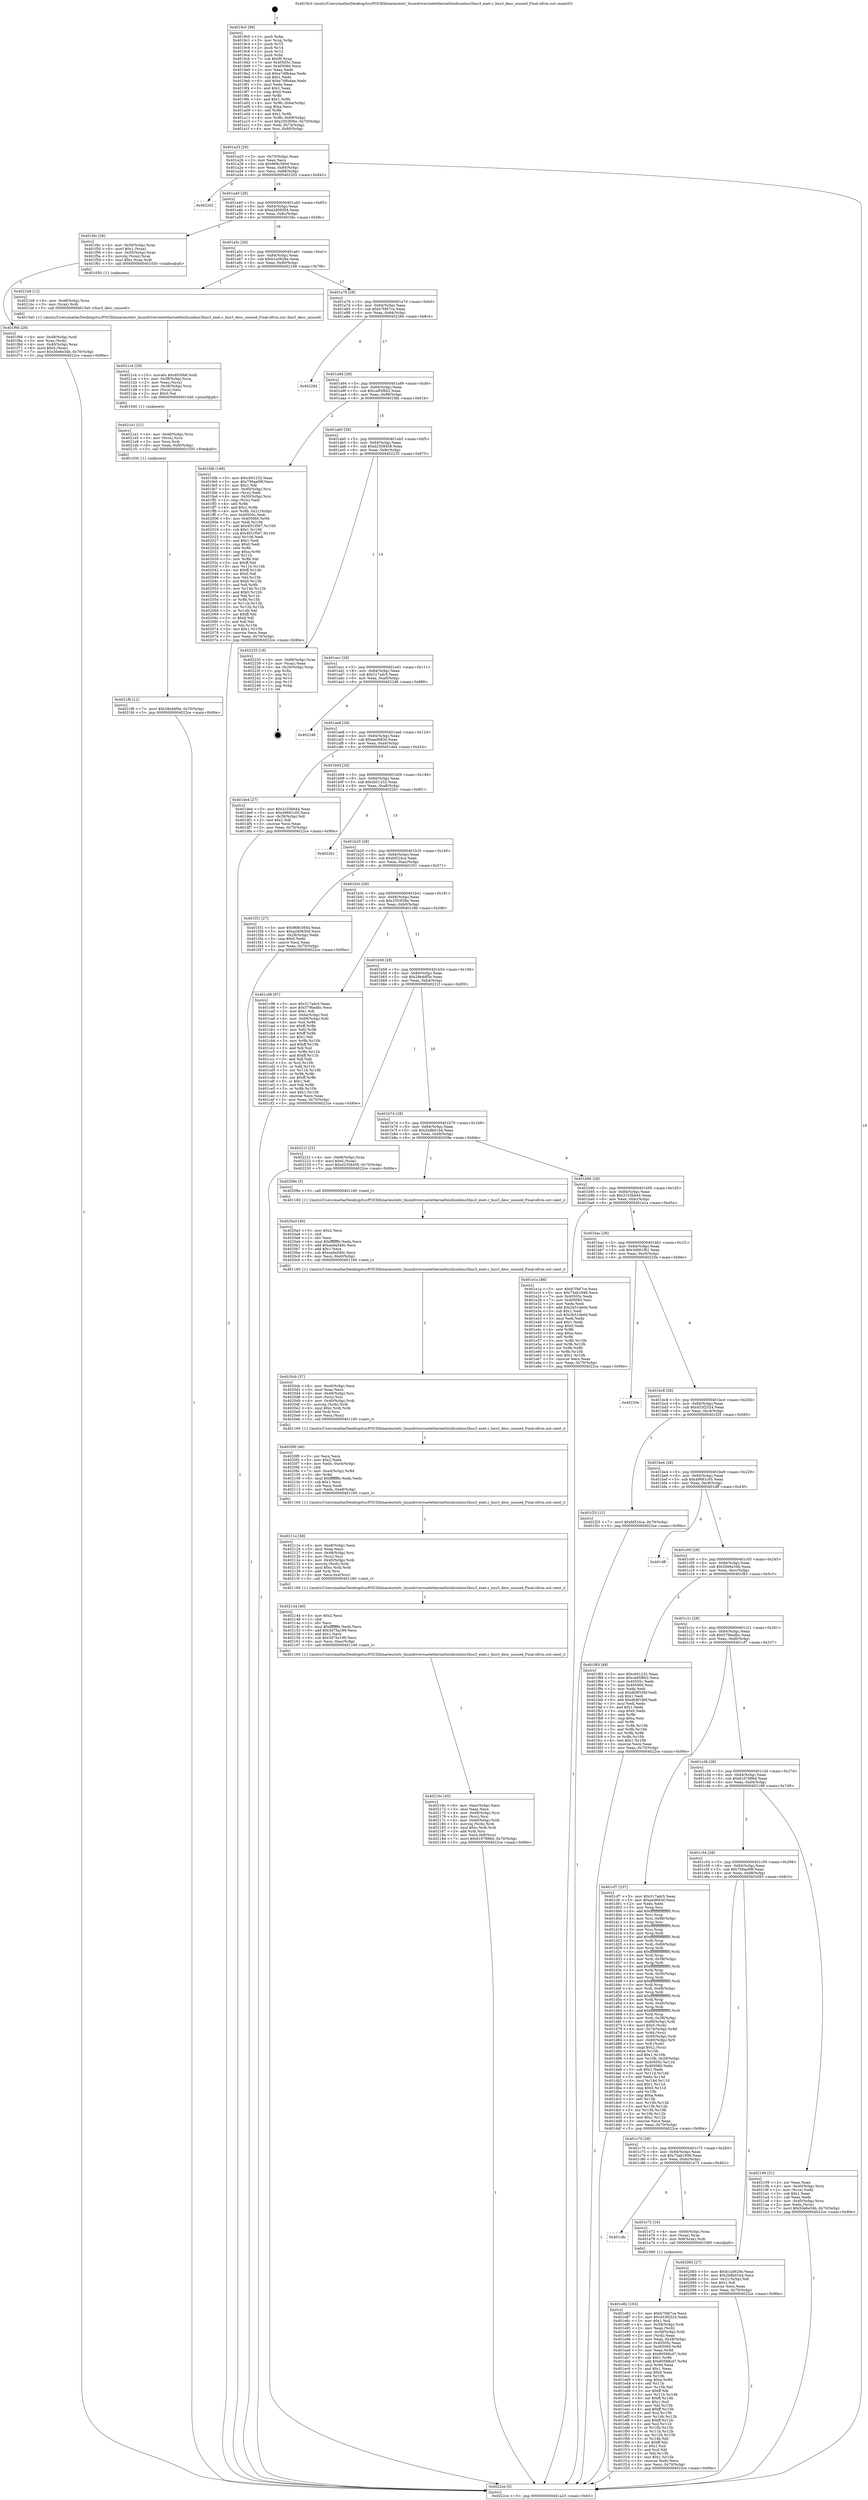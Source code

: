 digraph "0x4019c0" {
  label = "0x4019c0 (/mnt/c/Users/mathe/Desktop/tcc/POCII/binaries/extr_linuxdriversnetethernethisiliconhns3hns3_enet.c_hns3_desc_unused_Final-ollvm.out::main(0))"
  labelloc = "t"
  node[shape=record]

  Entry [label="",width=0.3,height=0.3,shape=circle,fillcolor=black,style=filled]
  "0x401a23" [label="{
     0x401a23 [29]\l
     | [instrs]\l
     &nbsp;&nbsp;0x401a23 \<+3\>: mov -0x70(%rbp),%eax\l
     &nbsp;&nbsp;0x401a26 \<+2\>: mov %eax,%ecx\l
     &nbsp;&nbsp;0x401a28 \<+6\>: sub $0x968c560d,%ecx\l
     &nbsp;&nbsp;0x401a2e \<+6\>: mov %eax,-0x84(%rbp)\l
     &nbsp;&nbsp;0x401a34 \<+6\>: mov %ecx,-0x88(%rbp)\l
     &nbsp;&nbsp;0x401a3a \<+6\>: je 0000000000402202 \<main+0x842\>\l
  }"]
  "0x402202" [label="{
     0x402202\l
  }", style=dashed]
  "0x401a40" [label="{
     0x401a40 [28]\l
     | [instrs]\l
     &nbsp;&nbsp;0x401a40 \<+5\>: jmp 0000000000401a45 \<main+0x85\>\l
     &nbsp;&nbsp;0x401a45 \<+6\>: mov -0x84(%rbp),%eax\l
     &nbsp;&nbsp;0x401a4b \<+5\>: sub $0xa2d08304,%eax\l
     &nbsp;&nbsp;0x401a50 \<+6\>: mov %eax,-0x8c(%rbp)\l
     &nbsp;&nbsp;0x401a56 \<+6\>: je 0000000000401f4c \<main+0x58c\>\l
  }"]
  Exit [label="",width=0.3,height=0.3,shape=circle,fillcolor=black,style=filled,peripheries=2]
  "0x401f4c" [label="{
     0x401f4c [26]\l
     | [instrs]\l
     &nbsp;&nbsp;0x401f4c \<+4\>: mov -0x50(%rbp),%rax\l
     &nbsp;&nbsp;0x401f50 \<+6\>: movl $0x1,(%rax)\l
     &nbsp;&nbsp;0x401f56 \<+4\>: mov -0x50(%rbp),%rax\l
     &nbsp;&nbsp;0x401f5a \<+3\>: movslq (%rax),%rax\l
     &nbsp;&nbsp;0x401f5d \<+4\>: imul $0xc,%rax,%rdi\l
     &nbsp;&nbsp;0x401f61 \<+5\>: call 0000000000401050 \<malloc@plt\>\l
     | [calls]\l
     &nbsp;&nbsp;0x401050 \{1\} (unknown)\l
  }"]
  "0x401a5c" [label="{
     0x401a5c [28]\l
     | [instrs]\l
     &nbsp;&nbsp;0x401a5c \<+5\>: jmp 0000000000401a61 \<main+0xa1\>\l
     &nbsp;&nbsp;0x401a61 \<+6\>: mov -0x84(%rbp),%eax\l
     &nbsp;&nbsp;0x401a67 \<+5\>: sub $0xb1a0626e,%eax\l
     &nbsp;&nbsp;0x401a6c \<+6\>: mov %eax,-0x90(%rbp)\l
     &nbsp;&nbsp;0x401a72 \<+6\>: je 00000000004021b8 \<main+0x7f8\>\l
  }"]
  "0x4021f6" [label="{
     0x4021f6 [12]\l
     | [instrs]\l
     &nbsp;&nbsp;0x4021f6 \<+7\>: movl $0x28e4df5e,-0x70(%rbp)\l
     &nbsp;&nbsp;0x4021fd \<+5\>: jmp 00000000004022ce \<main+0x90e\>\l
  }"]
  "0x4021b8" [label="{
     0x4021b8 [12]\l
     | [instrs]\l
     &nbsp;&nbsp;0x4021b8 \<+4\>: mov -0x48(%rbp),%rax\l
     &nbsp;&nbsp;0x4021bc \<+3\>: mov (%rax),%rdi\l
     &nbsp;&nbsp;0x4021bf \<+5\>: call 00000000004015e0 \<hns3_desc_unused\>\l
     | [calls]\l
     &nbsp;&nbsp;0x4015e0 \{1\} (/mnt/c/Users/mathe/Desktop/tcc/POCII/binaries/extr_linuxdriversnetethernethisiliconhns3hns3_enet.c_hns3_desc_unused_Final-ollvm.out::hns3_desc_unused)\l
  }"]
  "0x401a78" [label="{
     0x401a78 [28]\l
     | [instrs]\l
     &nbsp;&nbsp;0x401a78 \<+5\>: jmp 0000000000401a7d \<main+0xbd\>\l
     &nbsp;&nbsp;0x401a7d \<+6\>: mov -0x84(%rbp),%eax\l
     &nbsp;&nbsp;0x401a83 \<+5\>: sub $0xb7f467ce,%eax\l
     &nbsp;&nbsp;0x401a88 \<+6\>: mov %eax,-0x94(%rbp)\l
     &nbsp;&nbsp;0x401a8e \<+6\>: je 0000000000402284 \<main+0x8c4\>\l
  }"]
  "0x4021e1" [label="{
     0x4021e1 [21]\l
     | [instrs]\l
     &nbsp;&nbsp;0x4021e1 \<+4\>: mov -0x48(%rbp),%rcx\l
     &nbsp;&nbsp;0x4021e5 \<+3\>: mov (%rcx),%rcx\l
     &nbsp;&nbsp;0x4021e8 \<+3\>: mov %rcx,%rdi\l
     &nbsp;&nbsp;0x4021eb \<+6\>: mov %eax,-0xf0(%rbp)\l
     &nbsp;&nbsp;0x4021f1 \<+5\>: call 0000000000401030 \<free@plt\>\l
     | [calls]\l
     &nbsp;&nbsp;0x401030 \{1\} (unknown)\l
  }"]
  "0x402284" [label="{
     0x402284\l
  }", style=dashed]
  "0x401a94" [label="{
     0x401a94 [28]\l
     | [instrs]\l
     &nbsp;&nbsp;0x401a94 \<+5\>: jmp 0000000000401a99 \<main+0xd9\>\l
     &nbsp;&nbsp;0x401a99 \<+6\>: mov -0x84(%rbp),%eax\l
     &nbsp;&nbsp;0x401a9f \<+5\>: sub $0xca95f6b2,%eax\l
     &nbsp;&nbsp;0x401aa4 \<+6\>: mov %eax,-0x98(%rbp)\l
     &nbsp;&nbsp;0x401aaa \<+6\>: je 0000000000401fdb \<main+0x61b\>\l
  }"]
  "0x4021c4" [label="{
     0x4021c4 [29]\l
     | [instrs]\l
     &nbsp;&nbsp;0x4021c4 \<+10\>: movabs $0x4030b6,%rdi\l
     &nbsp;&nbsp;0x4021ce \<+4\>: mov -0x38(%rbp),%rcx\l
     &nbsp;&nbsp;0x4021d2 \<+2\>: mov %eax,(%rcx)\l
     &nbsp;&nbsp;0x4021d4 \<+4\>: mov -0x38(%rbp),%rcx\l
     &nbsp;&nbsp;0x4021d8 \<+2\>: mov (%rcx),%esi\l
     &nbsp;&nbsp;0x4021da \<+2\>: mov $0x0,%al\l
     &nbsp;&nbsp;0x4021dc \<+5\>: call 0000000000401040 \<printf@plt\>\l
     | [calls]\l
     &nbsp;&nbsp;0x401040 \{1\} (unknown)\l
  }"]
  "0x401fdb" [label="{
     0x401fdb [168]\l
     | [instrs]\l
     &nbsp;&nbsp;0x401fdb \<+5\>: mov $0xcb01232,%eax\l
     &nbsp;&nbsp;0x401fe0 \<+5\>: mov $0x756aa09f,%ecx\l
     &nbsp;&nbsp;0x401fe5 \<+2\>: mov $0x1,%dl\l
     &nbsp;&nbsp;0x401fe7 \<+4\>: mov -0x40(%rbp),%rsi\l
     &nbsp;&nbsp;0x401feb \<+2\>: mov (%rsi),%edi\l
     &nbsp;&nbsp;0x401fed \<+4\>: mov -0x50(%rbp),%rsi\l
     &nbsp;&nbsp;0x401ff1 \<+2\>: cmp (%rsi),%edi\l
     &nbsp;&nbsp;0x401ff3 \<+4\>: setl %r8b\l
     &nbsp;&nbsp;0x401ff7 \<+4\>: and $0x1,%r8b\l
     &nbsp;&nbsp;0x401ffb \<+4\>: mov %r8b,-0x21(%rbp)\l
     &nbsp;&nbsp;0x401fff \<+7\>: mov 0x40505c,%edi\l
     &nbsp;&nbsp;0x402006 \<+8\>: mov 0x405060,%r9d\l
     &nbsp;&nbsp;0x40200e \<+3\>: mov %edi,%r10d\l
     &nbsp;&nbsp;0x402011 \<+7\>: add $0x4f31f567,%r10d\l
     &nbsp;&nbsp;0x402018 \<+4\>: sub $0x1,%r10d\l
     &nbsp;&nbsp;0x40201c \<+7\>: sub $0x4f31f567,%r10d\l
     &nbsp;&nbsp;0x402023 \<+4\>: imul %r10d,%edi\l
     &nbsp;&nbsp;0x402027 \<+3\>: and $0x1,%edi\l
     &nbsp;&nbsp;0x40202a \<+3\>: cmp $0x0,%edi\l
     &nbsp;&nbsp;0x40202d \<+4\>: sete %r8b\l
     &nbsp;&nbsp;0x402031 \<+4\>: cmp $0xa,%r9d\l
     &nbsp;&nbsp;0x402035 \<+4\>: setl %r11b\l
     &nbsp;&nbsp;0x402039 \<+3\>: mov %r8b,%bl\l
     &nbsp;&nbsp;0x40203c \<+3\>: xor $0xff,%bl\l
     &nbsp;&nbsp;0x40203f \<+3\>: mov %r11b,%r14b\l
     &nbsp;&nbsp;0x402042 \<+4\>: xor $0xff,%r14b\l
     &nbsp;&nbsp;0x402046 \<+3\>: xor $0x0,%dl\l
     &nbsp;&nbsp;0x402049 \<+3\>: mov %bl,%r15b\l
     &nbsp;&nbsp;0x40204c \<+4\>: and $0x0,%r15b\l
     &nbsp;&nbsp;0x402050 \<+3\>: and %dl,%r8b\l
     &nbsp;&nbsp;0x402053 \<+3\>: mov %r14b,%r12b\l
     &nbsp;&nbsp;0x402056 \<+4\>: and $0x0,%r12b\l
     &nbsp;&nbsp;0x40205a \<+3\>: and %dl,%r11b\l
     &nbsp;&nbsp;0x40205d \<+3\>: or %r8b,%r15b\l
     &nbsp;&nbsp;0x402060 \<+3\>: or %r11b,%r12b\l
     &nbsp;&nbsp;0x402063 \<+3\>: xor %r12b,%r15b\l
     &nbsp;&nbsp;0x402066 \<+3\>: or %r14b,%bl\l
     &nbsp;&nbsp;0x402069 \<+3\>: xor $0xff,%bl\l
     &nbsp;&nbsp;0x40206c \<+3\>: or $0x0,%dl\l
     &nbsp;&nbsp;0x40206f \<+2\>: and %dl,%bl\l
     &nbsp;&nbsp;0x402071 \<+3\>: or %bl,%r15b\l
     &nbsp;&nbsp;0x402074 \<+4\>: test $0x1,%r15b\l
     &nbsp;&nbsp;0x402078 \<+3\>: cmovne %ecx,%eax\l
     &nbsp;&nbsp;0x40207b \<+3\>: mov %eax,-0x70(%rbp)\l
     &nbsp;&nbsp;0x40207e \<+5\>: jmp 00000000004022ce \<main+0x90e\>\l
  }"]
  "0x401ab0" [label="{
     0x401ab0 [28]\l
     | [instrs]\l
     &nbsp;&nbsp;0x401ab0 \<+5\>: jmp 0000000000401ab5 \<main+0xf5\>\l
     &nbsp;&nbsp;0x401ab5 \<+6\>: mov -0x84(%rbp),%eax\l
     &nbsp;&nbsp;0x401abb \<+5\>: sub $0xd2358458,%eax\l
     &nbsp;&nbsp;0x401ac0 \<+6\>: mov %eax,-0x9c(%rbp)\l
     &nbsp;&nbsp;0x401ac6 \<+6\>: je 0000000000402235 \<main+0x875\>\l
  }"]
  "0x40216c" [label="{
     0x40216c [45]\l
     | [instrs]\l
     &nbsp;&nbsp;0x40216c \<+6\>: mov -0xec(%rbp),%ecx\l
     &nbsp;&nbsp;0x402172 \<+3\>: imul %eax,%ecx\l
     &nbsp;&nbsp;0x402175 \<+4\>: mov -0x48(%rbp),%rsi\l
     &nbsp;&nbsp;0x402179 \<+3\>: mov (%rsi),%rsi\l
     &nbsp;&nbsp;0x40217c \<+4\>: mov -0x40(%rbp),%rdi\l
     &nbsp;&nbsp;0x402180 \<+3\>: movslq (%rdi),%rdi\l
     &nbsp;&nbsp;0x402183 \<+4\>: imul $0xc,%rdi,%rdi\l
     &nbsp;&nbsp;0x402187 \<+3\>: add %rdi,%rsi\l
     &nbsp;&nbsp;0x40218a \<+3\>: mov %ecx,0x8(%rsi)\l
     &nbsp;&nbsp;0x40218d \<+7\>: movl $0x6107896d,-0x70(%rbp)\l
     &nbsp;&nbsp;0x402194 \<+5\>: jmp 00000000004022ce \<main+0x90e\>\l
  }"]
  "0x402235" [label="{
     0x402235 [19]\l
     | [instrs]\l
     &nbsp;&nbsp;0x402235 \<+4\>: mov -0x68(%rbp),%rax\l
     &nbsp;&nbsp;0x402239 \<+2\>: mov (%rax),%eax\l
     &nbsp;&nbsp;0x40223b \<+4\>: lea -0x20(%rbp),%rsp\l
     &nbsp;&nbsp;0x40223f \<+1\>: pop %rbx\l
     &nbsp;&nbsp;0x402240 \<+2\>: pop %r12\l
     &nbsp;&nbsp;0x402242 \<+2\>: pop %r14\l
     &nbsp;&nbsp;0x402244 \<+2\>: pop %r15\l
     &nbsp;&nbsp;0x402246 \<+1\>: pop %rbp\l
     &nbsp;&nbsp;0x402247 \<+1\>: ret\l
  }"]
  "0x401acc" [label="{
     0x401acc [28]\l
     | [instrs]\l
     &nbsp;&nbsp;0x401acc \<+5\>: jmp 0000000000401ad1 \<main+0x111\>\l
     &nbsp;&nbsp;0x401ad1 \<+6\>: mov -0x84(%rbp),%eax\l
     &nbsp;&nbsp;0x401ad7 \<+5\>: sub $0x317adc5,%eax\l
     &nbsp;&nbsp;0x401adc \<+6\>: mov %eax,-0xa0(%rbp)\l
     &nbsp;&nbsp;0x401ae2 \<+6\>: je 0000000000402248 \<main+0x888\>\l
  }"]
  "0x402144" [label="{
     0x402144 [40]\l
     | [instrs]\l
     &nbsp;&nbsp;0x402144 \<+5\>: mov $0x2,%ecx\l
     &nbsp;&nbsp;0x402149 \<+1\>: cltd\l
     &nbsp;&nbsp;0x40214a \<+2\>: idiv %ecx\l
     &nbsp;&nbsp;0x40214c \<+6\>: imul $0xfffffffe,%edx,%ecx\l
     &nbsp;&nbsp;0x402152 \<+6\>: add $0x3d75a199,%ecx\l
     &nbsp;&nbsp;0x402158 \<+3\>: add $0x1,%ecx\l
     &nbsp;&nbsp;0x40215b \<+6\>: sub $0x3d75a199,%ecx\l
     &nbsp;&nbsp;0x402161 \<+6\>: mov %ecx,-0xec(%rbp)\l
     &nbsp;&nbsp;0x402167 \<+5\>: call 0000000000401160 \<next_i\>\l
     | [calls]\l
     &nbsp;&nbsp;0x401160 \{1\} (/mnt/c/Users/mathe/Desktop/tcc/POCII/binaries/extr_linuxdriversnetethernethisiliconhns3hns3_enet.c_hns3_desc_unused_Final-ollvm.out::next_i)\l
  }"]
  "0x402248" [label="{
     0x402248\l
  }", style=dashed]
  "0x401ae8" [label="{
     0x401ae8 [28]\l
     | [instrs]\l
     &nbsp;&nbsp;0x401ae8 \<+5\>: jmp 0000000000401aed \<main+0x12d\>\l
     &nbsp;&nbsp;0x401aed \<+6\>: mov -0x84(%rbp),%eax\l
     &nbsp;&nbsp;0x401af3 \<+5\>: sub $0xaed683d,%eax\l
     &nbsp;&nbsp;0x401af8 \<+6\>: mov %eax,-0xa4(%rbp)\l
     &nbsp;&nbsp;0x401afe \<+6\>: je 0000000000401de4 \<main+0x424\>\l
  }"]
  "0x40211e" [label="{
     0x40211e [38]\l
     | [instrs]\l
     &nbsp;&nbsp;0x40211e \<+6\>: mov -0xe8(%rbp),%ecx\l
     &nbsp;&nbsp;0x402124 \<+3\>: imul %eax,%ecx\l
     &nbsp;&nbsp;0x402127 \<+4\>: mov -0x48(%rbp),%rsi\l
     &nbsp;&nbsp;0x40212b \<+3\>: mov (%rsi),%rsi\l
     &nbsp;&nbsp;0x40212e \<+4\>: mov -0x40(%rbp),%rdi\l
     &nbsp;&nbsp;0x402132 \<+3\>: movslq (%rdi),%rdi\l
     &nbsp;&nbsp;0x402135 \<+4\>: imul $0xc,%rdi,%rdi\l
     &nbsp;&nbsp;0x402139 \<+3\>: add %rdi,%rsi\l
     &nbsp;&nbsp;0x40213c \<+3\>: mov %ecx,0x4(%rsi)\l
     &nbsp;&nbsp;0x40213f \<+5\>: call 0000000000401160 \<next_i\>\l
     | [calls]\l
     &nbsp;&nbsp;0x401160 \{1\} (/mnt/c/Users/mathe/Desktop/tcc/POCII/binaries/extr_linuxdriversnetethernethisiliconhns3hns3_enet.c_hns3_desc_unused_Final-ollvm.out::next_i)\l
  }"]
  "0x401de4" [label="{
     0x401de4 [27]\l
     | [instrs]\l
     &nbsp;&nbsp;0x401de4 \<+5\>: mov $0x3103b644,%eax\l
     &nbsp;&nbsp;0x401de9 \<+5\>: mov $0x49681c05,%ecx\l
     &nbsp;&nbsp;0x401dee \<+3\>: mov -0x29(%rbp),%dl\l
     &nbsp;&nbsp;0x401df1 \<+3\>: test $0x1,%dl\l
     &nbsp;&nbsp;0x401df4 \<+3\>: cmovne %ecx,%eax\l
     &nbsp;&nbsp;0x401df7 \<+3\>: mov %eax,-0x70(%rbp)\l
     &nbsp;&nbsp;0x401dfa \<+5\>: jmp 00000000004022ce \<main+0x90e\>\l
  }"]
  "0x401b04" [label="{
     0x401b04 [28]\l
     | [instrs]\l
     &nbsp;&nbsp;0x401b04 \<+5\>: jmp 0000000000401b09 \<main+0x149\>\l
     &nbsp;&nbsp;0x401b09 \<+6\>: mov -0x84(%rbp),%eax\l
     &nbsp;&nbsp;0x401b0f \<+5\>: sub $0xcb01232,%eax\l
     &nbsp;&nbsp;0x401b14 \<+6\>: mov %eax,-0xa8(%rbp)\l
     &nbsp;&nbsp;0x401b1a \<+6\>: je 00000000004022b1 \<main+0x8f1\>\l
  }"]
  "0x4020f0" [label="{
     0x4020f0 [46]\l
     | [instrs]\l
     &nbsp;&nbsp;0x4020f0 \<+2\>: xor %ecx,%ecx\l
     &nbsp;&nbsp;0x4020f2 \<+5\>: mov $0x2,%edx\l
     &nbsp;&nbsp;0x4020f7 \<+6\>: mov %edx,-0xe4(%rbp)\l
     &nbsp;&nbsp;0x4020fd \<+1\>: cltd\l
     &nbsp;&nbsp;0x4020fe \<+7\>: mov -0xe4(%rbp),%r8d\l
     &nbsp;&nbsp;0x402105 \<+3\>: idiv %r8d\l
     &nbsp;&nbsp;0x402108 \<+6\>: imul $0xfffffffe,%edx,%edx\l
     &nbsp;&nbsp;0x40210e \<+3\>: sub $0x1,%ecx\l
     &nbsp;&nbsp;0x402111 \<+2\>: sub %ecx,%edx\l
     &nbsp;&nbsp;0x402113 \<+6\>: mov %edx,-0xe8(%rbp)\l
     &nbsp;&nbsp;0x402119 \<+5\>: call 0000000000401160 \<next_i\>\l
     | [calls]\l
     &nbsp;&nbsp;0x401160 \{1\} (/mnt/c/Users/mathe/Desktop/tcc/POCII/binaries/extr_linuxdriversnetethernethisiliconhns3hns3_enet.c_hns3_desc_unused_Final-ollvm.out::next_i)\l
  }"]
  "0x4022b1" [label="{
     0x4022b1\l
  }", style=dashed]
  "0x401b20" [label="{
     0x401b20 [28]\l
     | [instrs]\l
     &nbsp;&nbsp;0x401b20 \<+5\>: jmp 0000000000401b25 \<main+0x165\>\l
     &nbsp;&nbsp;0x401b25 \<+6\>: mov -0x84(%rbp),%eax\l
     &nbsp;&nbsp;0x401b2b \<+5\>: sub $0xfd524ca,%eax\l
     &nbsp;&nbsp;0x401b30 \<+6\>: mov %eax,-0xac(%rbp)\l
     &nbsp;&nbsp;0x401b36 \<+6\>: je 0000000000401f31 \<main+0x571\>\l
  }"]
  "0x4020cb" [label="{
     0x4020cb [37]\l
     | [instrs]\l
     &nbsp;&nbsp;0x4020cb \<+6\>: mov -0xe0(%rbp),%ecx\l
     &nbsp;&nbsp;0x4020d1 \<+3\>: imul %eax,%ecx\l
     &nbsp;&nbsp;0x4020d4 \<+4\>: mov -0x48(%rbp),%rsi\l
     &nbsp;&nbsp;0x4020d8 \<+3\>: mov (%rsi),%rsi\l
     &nbsp;&nbsp;0x4020db \<+4\>: mov -0x40(%rbp),%rdi\l
     &nbsp;&nbsp;0x4020df \<+3\>: movslq (%rdi),%rdi\l
     &nbsp;&nbsp;0x4020e2 \<+4\>: imul $0xc,%rdi,%rdi\l
     &nbsp;&nbsp;0x4020e6 \<+3\>: add %rdi,%rsi\l
     &nbsp;&nbsp;0x4020e9 \<+2\>: mov %ecx,(%rsi)\l
     &nbsp;&nbsp;0x4020eb \<+5\>: call 0000000000401160 \<next_i\>\l
     | [calls]\l
     &nbsp;&nbsp;0x401160 \{1\} (/mnt/c/Users/mathe/Desktop/tcc/POCII/binaries/extr_linuxdriversnetethernethisiliconhns3hns3_enet.c_hns3_desc_unused_Final-ollvm.out::next_i)\l
  }"]
  "0x401f31" [label="{
     0x401f31 [27]\l
     | [instrs]\l
     &nbsp;&nbsp;0x401f31 \<+5\>: mov $0x968c560d,%eax\l
     &nbsp;&nbsp;0x401f36 \<+5\>: mov $0xa2d08304,%ecx\l
     &nbsp;&nbsp;0x401f3b \<+3\>: mov -0x28(%rbp),%edx\l
     &nbsp;&nbsp;0x401f3e \<+3\>: cmp $0x0,%edx\l
     &nbsp;&nbsp;0x401f41 \<+3\>: cmove %ecx,%eax\l
     &nbsp;&nbsp;0x401f44 \<+3\>: mov %eax,-0x70(%rbp)\l
     &nbsp;&nbsp;0x401f47 \<+5\>: jmp 00000000004022ce \<main+0x90e\>\l
  }"]
  "0x401b3c" [label="{
     0x401b3c [28]\l
     | [instrs]\l
     &nbsp;&nbsp;0x401b3c \<+5\>: jmp 0000000000401b41 \<main+0x181\>\l
     &nbsp;&nbsp;0x401b41 \<+6\>: mov -0x84(%rbp),%eax\l
     &nbsp;&nbsp;0x401b47 \<+5\>: sub $0x2503f36e,%eax\l
     &nbsp;&nbsp;0x401b4c \<+6\>: mov %eax,-0xb0(%rbp)\l
     &nbsp;&nbsp;0x401b52 \<+6\>: je 0000000000401c96 \<main+0x2d6\>\l
  }"]
  "0x4020a3" [label="{
     0x4020a3 [40]\l
     | [instrs]\l
     &nbsp;&nbsp;0x4020a3 \<+5\>: mov $0x2,%ecx\l
     &nbsp;&nbsp;0x4020a8 \<+1\>: cltd\l
     &nbsp;&nbsp;0x4020a9 \<+2\>: idiv %ecx\l
     &nbsp;&nbsp;0x4020ab \<+6\>: imul $0xfffffffe,%edx,%ecx\l
     &nbsp;&nbsp;0x4020b1 \<+6\>: add $0xea9a546c,%ecx\l
     &nbsp;&nbsp;0x4020b7 \<+3\>: add $0x1,%ecx\l
     &nbsp;&nbsp;0x4020ba \<+6\>: sub $0xea9a546c,%ecx\l
     &nbsp;&nbsp;0x4020c0 \<+6\>: mov %ecx,-0xe0(%rbp)\l
     &nbsp;&nbsp;0x4020c6 \<+5\>: call 0000000000401160 \<next_i\>\l
     | [calls]\l
     &nbsp;&nbsp;0x401160 \{1\} (/mnt/c/Users/mathe/Desktop/tcc/POCII/binaries/extr_linuxdriversnetethernethisiliconhns3hns3_enet.c_hns3_desc_unused_Final-ollvm.out::next_i)\l
  }"]
  "0x401c96" [label="{
     0x401c96 [97]\l
     | [instrs]\l
     &nbsp;&nbsp;0x401c96 \<+5\>: mov $0x317adc5,%eax\l
     &nbsp;&nbsp;0x401c9b \<+5\>: mov $0x579badbc,%ecx\l
     &nbsp;&nbsp;0x401ca0 \<+2\>: mov $0x1,%dl\l
     &nbsp;&nbsp;0x401ca2 \<+4\>: mov -0x6a(%rbp),%sil\l
     &nbsp;&nbsp;0x401ca6 \<+4\>: mov -0x69(%rbp),%dil\l
     &nbsp;&nbsp;0x401caa \<+3\>: mov %sil,%r8b\l
     &nbsp;&nbsp;0x401cad \<+4\>: xor $0xff,%r8b\l
     &nbsp;&nbsp;0x401cb1 \<+3\>: mov %dil,%r9b\l
     &nbsp;&nbsp;0x401cb4 \<+4\>: xor $0xff,%r9b\l
     &nbsp;&nbsp;0x401cb8 \<+3\>: xor $0x1,%dl\l
     &nbsp;&nbsp;0x401cbb \<+3\>: mov %r8b,%r10b\l
     &nbsp;&nbsp;0x401cbe \<+4\>: and $0xff,%r10b\l
     &nbsp;&nbsp;0x401cc2 \<+3\>: and %dl,%sil\l
     &nbsp;&nbsp;0x401cc5 \<+3\>: mov %r9b,%r11b\l
     &nbsp;&nbsp;0x401cc8 \<+4\>: and $0xff,%r11b\l
     &nbsp;&nbsp;0x401ccc \<+3\>: and %dl,%dil\l
     &nbsp;&nbsp;0x401ccf \<+3\>: or %sil,%r10b\l
     &nbsp;&nbsp;0x401cd2 \<+3\>: or %dil,%r11b\l
     &nbsp;&nbsp;0x401cd5 \<+3\>: xor %r11b,%r10b\l
     &nbsp;&nbsp;0x401cd8 \<+3\>: or %r9b,%r8b\l
     &nbsp;&nbsp;0x401cdb \<+4\>: xor $0xff,%r8b\l
     &nbsp;&nbsp;0x401cdf \<+3\>: or $0x1,%dl\l
     &nbsp;&nbsp;0x401ce2 \<+3\>: and %dl,%r8b\l
     &nbsp;&nbsp;0x401ce5 \<+3\>: or %r8b,%r10b\l
     &nbsp;&nbsp;0x401ce8 \<+4\>: test $0x1,%r10b\l
     &nbsp;&nbsp;0x401cec \<+3\>: cmovne %ecx,%eax\l
     &nbsp;&nbsp;0x401cef \<+3\>: mov %eax,-0x70(%rbp)\l
     &nbsp;&nbsp;0x401cf2 \<+5\>: jmp 00000000004022ce \<main+0x90e\>\l
  }"]
  "0x401b58" [label="{
     0x401b58 [28]\l
     | [instrs]\l
     &nbsp;&nbsp;0x401b58 \<+5\>: jmp 0000000000401b5d \<main+0x19d\>\l
     &nbsp;&nbsp;0x401b5d \<+6\>: mov -0x84(%rbp),%eax\l
     &nbsp;&nbsp;0x401b63 \<+5\>: sub $0x28e4df5e,%eax\l
     &nbsp;&nbsp;0x401b68 \<+6\>: mov %eax,-0xb4(%rbp)\l
     &nbsp;&nbsp;0x401b6e \<+6\>: je 000000000040221f \<main+0x85f\>\l
  }"]
  "0x4022ce" [label="{
     0x4022ce [5]\l
     | [instrs]\l
     &nbsp;&nbsp;0x4022ce \<+5\>: jmp 0000000000401a23 \<main+0x63\>\l
  }"]
  "0x4019c0" [label="{
     0x4019c0 [99]\l
     | [instrs]\l
     &nbsp;&nbsp;0x4019c0 \<+1\>: push %rbp\l
     &nbsp;&nbsp;0x4019c1 \<+3\>: mov %rsp,%rbp\l
     &nbsp;&nbsp;0x4019c4 \<+2\>: push %r15\l
     &nbsp;&nbsp;0x4019c6 \<+2\>: push %r14\l
     &nbsp;&nbsp;0x4019c8 \<+2\>: push %r12\l
     &nbsp;&nbsp;0x4019ca \<+1\>: push %rbx\l
     &nbsp;&nbsp;0x4019cb \<+7\>: sub $0xf0,%rsp\l
     &nbsp;&nbsp;0x4019d2 \<+7\>: mov 0x40505c,%eax\l
     &nbsp;&nbsp;0x4019d9 \<+7\>: mov 0x405060,%ecx\l
     &nbsp;&nbsp;0x4019e0 \<+2\>: mov %eax,%edx\l
     &nbsp;&nbsp;0x4019e2 \<+6\>: sub $0xe7d9b4ae,%edx\l
     &nbsp;&nbsp;0x4019e8 \<+3\>: sub $0x1,%edx\l
     &nbsp;&nbsp;0x4019eb \<+6\>: add $0xe7d9b4ae,%edx\l
     &nbsp;&nbsp;0x4019f1 \<+3\>: imul %edx,%eax\l
     &nbsp;&nbsp;0x4019f4 \<+3\>: and $0x1,%eax\l
     &nbsp;&nbsp;0x4019f7 \<+3\>: cmp $0x0,%eax\l
     &nbsp;&nbsp;0x4019fa \<+4\>: sete %r8b\l
     &nbsp;&nbsp;0x4019fe \<+4\>: and $0x1,%r8b\l
     &nbsp;&nbsp;0x401a02 \<+4\>: mov %r8b,-0x6a(%rbp)\l
     &nbsp;&nbsp;0x401a06 \<+3\>: cmp $0xa,%ecx\l
     &nbsp;&nbsp;0x401a09 \<+4\>: setl %r8b\l
     &nbsp;&nbsp;0x401a0d \<+4\>: and $0x1,%r8b\l
     &nbsp;&nbsp;0x401a11 \<+4\>: mov %r8b,-0x69(%rbp)\l
     &nbsp;&nbsp;0x401a15 \<+7\>: movl $0x2503f36e,-0x70(%rbp)\l
     &nbsp;&nbsp;0x401a1c \<+3\>: mov %edi,-0x74(%rbp)\l
     &nbsp;&nbsp;0x401a1f \<+4\>: mov %rsi,-0x80(%rbp)\l
  }"]
  "0x401f66" [label="{
     0x401f66 [29]\l
     | [instrs]\l
     &nbsp;&nbsp;0x401f66 \<+4\>: mov -0x48(%rbp),%rdi\l
     &nbsp;&nbsp;0x401f6a \<+3\>: mov %rax,(%rdi)\l
     &nbsp;&nbsp;0x401f6d \<+4\>: mov -0x40(%rbp),%rax\l
     &nbsp;&nbsp;0x401f71 \<+6\>: movl $0x0,(%rax)\l
     &nbsp;&nbsp;0x401f77 \<+7\>: movl $0x50e6e34b,-0x70(%rbp)\l
     &nbsp;&nbsp;0x401f7e \<+5\>: jmp 00000000004022ce \<main+0x90e\>\l
  }"]
  "0x40221f" [label="{
     0x40221f [22]\l
     | [instrs]\l
     &nbsp;&nbsp;0x40221f \<+4\>: mov -0x68(%rbp),%rax\l
     &nbsp;&nbsp;0x402223 \<+6\>: movl $0x0,(%rax)\l
     &nbsp;&nbsp;0x402229 \<+7\>: movl $0xd2358458,-0x70(%rbp)\l
     &nbsp;&nbsp;0x402230 \<+5\>: jmp 00000000004022ce \<main+0x90e\>\l
  }"]
  "0x401b74" [label="{
     0x401b74 [28]\l
     | [instrs]\l
     &nbsp;&nbsp;0x401b74 \<+5\>: jmp 0000000000401b79 \<main+0x1b9\>\l
     &nbsp;&nbsp;0x401b79 \<+6\>: mov -0x84(%rbp),%eax\l
     &nbsp;&nbsp;0x401b7f \<+5\>: sub $0x2b8b01b4,%eax\l
     &nbsp;&nbsp;0x401b84 \<+6\>: mov %eax,-0xb8(%rbp)\l
     &nbsp;&nbsp;0x401b8a \<+6\>: je 000000000040209e \<main+0x6de\>\l
  }"]
  "0x401e82" [label="{
     0x401e82 [163]\l
     | [instrs]\l
     &nbsp;&nbsp;0x401e82 \<+5\>: mov $0xb7f467ce,%ecx\l
     &nbsp;&nbsp;0x401e87 \<+5\>: mov $0x453f2524,%edx\l
     &nbsp;&nbsp;0x401e8c \<+3\>: mov $0x1,%sil\l
     &nbsp;&nbsp;0x401e8f \<+4\>: mov -0x58(%rbp),%rdi\l
     &nbsp;&nbsp;0x401e93 \<+2\>: mov %eax,(%rdi)\l
     &nbsp;&nbsp;0x401e95 \<+4\>: mov -0x58(%rbp),%rdi\l
     &nbsp;&nbsp;0x401e99 \<+2\>: mov (%rdi),%eax\l
     &nbsp;&nbsp;0x401e9b \<+3\>: mov %eax,-0x28(%rbp)\l
     &nbsp;&nbsp;0x401e9e \<+7\>: mov 0x40505c,%eax\l
     &nbsp;&nbsp;0x401ea5 \<+8\>: mov 0x405060,%r8d\l
     &nbsp;&nbsp;0x401ead \<+3\>: mov %eax,%r9d\l
     &nbsp;&nbsp;0x401eb0 \<+7\>: sub $0x80588cd7,%r9d\l
     &nbsp;&nbsp;0x401eb7 \<+4\>: sub $0x1,%r9d\l
     &nbsp;&nbsp;0x401ebb \<+7\>: add $0x80588cd7,%r9d\l
     &nbsp;&nbsp;0x401ec2 \<+4\>: imul %r9d,%eax\l
     &nbsp;&nbsp;0x401ec6 \<+3\>: and $0x1,%eax\l
     &nbsp;&nbsp;0x401ec9 \<+3\>: cmp $0x0,%eax\l
     &nbsp;&nbsp;0x401ecc \<+4\>: sete %r10b\l
     &nbsp;&nbsp;0x401ed0 \<+4\>: cmp $0xa,%r8d\l
     &nbsp;&nbsp;0x401ed4 \<+4\>: setl %r11b\l
     &nbsp;&nbsp;0x401ed8 \<+3\>: mov %r10b,%bl\l
     &nbsp;&nbsp;0x401edb \<+3\>: xor $0xff,%bl\l
     &nbsp;&nbsp;0x401ede \<+3\>: mov %r11b,%r14b\l
     &nbsp;&nbsp;0x401ee1 \<+4\>: xor $0xff,%r14b\l
     &nbsp;&nbsp;0x401ee5 \<+4\>: xor $0x1,%sil\l
     &nbsp;&nbsp;0x401ee9 \<+3\>: mov %bl,%r15b\l
     &nbsp;&nbsp;0x401eec \<+4\>: and $0xff,%r15b\l
     &nbsp;&nbsp;0x401ef0 \<+3\>: and %sil,%r10b\l
     &nbsp;&nbsp;0x401ef3 \<+3\>: mov %r14b,%r12b\l
     &nbsp;&nbsp;0x401ef6 \<+4\>: and $0xff,%r12b\l
     &nbsp;&nbsp;0x401efa \<+3\>: and %sil,%r11b\l
     &nbsp;&nbsp;0x401efd \<+3\>: or %r10b,%r15b\l
     &nbsp;&nbsp;0x401f00 \<+3\>: or %r11b,%r12b\l
     &nbsp;&nbsp;0x401f03 \<+3\>: xor %r12b,%r15b\l
     &nbsp;&nbsp;0x401f06 \<+3\>: or %r14b,%bl\l
     &nbsp;&nbsp;0x401f09 \<+3\>: xor $0xff,%bl\l
     &nbsp;&nbsp;0x401f0c \<+4\>: or $0x1,%sil\l
     &nbsp;&nbsp;0x401f10 \<+3\>: and %sil,%bl\l
     &nbsp;&nbsp;0x401f13 \<+3\>: or %bl,%r15b\l
     &nbsp;&nbsp;0x401f16 \<+4\>: test $0x1,%r15b\l
     &nbsp;&nbsp;0x401f1a \<+3\>: cmovne %edx,%ecx\l
     &nbsp;&nbsp;0x401f1d \<+3\>: mov %ecx,-0x70(%rbp)\l
     &nbsp;&nbsp;0x401f20 \<+5\>: jmp 00000000004022ce \<main+0x90e\>\l
  }"]
  "0x40209e" [label="{
     0x40209e [5]\l
     | [instrs]\l
     &nbsp;&nbsp;0x40209e \<+5\>: call 0000000000401160 \<next_i\>\l
     | [calls]\l
     &nbsp;&nbsp;0x401160 \{1\} (/mnt/c/Users/mathe/Desktop/tcc/POCII/binaries/extr_linuxdriversnetethernethisiliconhns3hns3_enet.c_hns3_desc_unused_Final-ollvm.out::next_i)\l
  }"]
  "0x401b90" [label="{
     0x401b90 [28]\l
     | [instrs]\l
     &nbsp;&nbsp;0x401b90 \<+5\>: jmp 0000000000401b95 \<main+0x1d5\>\l
     &nbsp;&nbsp;0x401b95 \<+6\>: mov -0x84(%rbp),%eax\l
     &nbsp;&nbsp;0x401b9b \<+5\>: sub $0x3103b644,%eax\l
     &nbsp;&nbsp;0x401ba0 \<+6\>: mov %eax,-0xbc(%rbp)\l
     &nbsp;&nbsp;0x401ba6 \<+6\>: je 0000000000401e1a \<main+0x45a\>\l
  }"]
  "0x401c8c" [label="{
     0x401c8c\l
  }", style=dashed]
  "0x401e1a" [label="{
     0x401e1a [88]\l
     | [instrs]\l
     &nbsp;&nbsp;0x401e1a \<+5\>: mov $0xb7f467ce,%eax\l
     &nbsp;&nbsp;0x401e1f \<+5\>: mov $0x75ab1849,%ecx\l
     &nbsp;&nbsp;0x401e24 \<+7\>: mov 0x40505c,%edx\l
     &nbsp;&nbsp;0x401e2b \<+7\>: mov 0x405060,%esi\l
     &nbsp;&nbsp;0x401e32 \<+2\>: mov %edx,%edi\l
     &nbsp;&nbsp;0x401e34 \<+6\>: add $0x2b51de0d,%edi\l
     &nbsp;&nbsp;0x401e3a \<+3\>: sub $0x1,%edi\l
     &nbsp;&nbsp;0x401e3d \<+6\>: sub $0x2b51de0d,%edi\l
     &nbsp;&nbsp;0x401e43 \<+3\>: imul %edi,%edx\l
     &nbsp;&nbsp;0x401e46 \<+3\>: and $0x1,%edx\l
     &nbsp;&nbsp;0x401e49 \<+3\>: cmp $0x0,%edx\l
     &nbsp;&nbsp;0x401e4c \<+4\>: sete %r8b\l
     &nbsp;&nbsp;0x401e50 \<+3\>: cmp $0xa,%esi\l
     &nbsp;&nbsp;0x401e53 \<+4\>: setl %r9b\l
     &nbsp;&nbsp;0x401e57 \<+3\>: mov %r8b,%r10b\l
     &nbsp;&nbsp;0x401e5a \<+3\>: and %r9b,%r10b\l
     &nbsp;&nbsp;0x401e5d \<+3\>: xor %r9b,%r8b\l
     &nbsp;&nbsp;0x401e60 \<+3\>: or %r8b,%r10b\l
     &nbsp;&nbsp;0x401e63 \<+4\>: test $0x1,%r10b\l
     &nbsp;&nbsp;0x401e67 \<+3\>: cmovne %ecx,%eax\l
     &nbsp;&nbsp;0x401e6a \<+3\>: mov %eax,-0x70(%rbp)\l
     &nbsp;&nbsp;0x401e6d \<+5\>: jmp 00000000004022ce \<main+0x90e\>\l
  }"]
  "0x401bac" [label="{
     0x401bac [28]\l
     | [instrs]\l
     &nbsp;&nbsp;0x401bac \<+5\>: jmp 0000000000401bb1 \<main+0x1f1\>\l
     &nbsp;&nbsp;0x401bb1 \<+6\>: mov -0x84(%rbp),%eax\l
     &nbsp;&nbsp;0x401bb7 \<+5\>: sub $0x3d061f61,%eax\l
     &nbsp;&nbsp;0x401bbc \<+6\>: mov %eax,-0xc0(%rbp)\l
     &nbsp;&nbsp;0x401bc2 \<+6\>: je 000000000040220e \<main+0x84e\>\l
  }"]
  "0x401e72" [label="{
     0x401e72 [16]\l
     | [instrs]\l
     &nbsp;&nbsp;0x401e72 \<+4\>: mov -0x60(%rbp),%rax\l
     &nbsp;&nbsp;0x401e76 \<+3\>: mov (%rax),%rax\l
     &nbsp;&nbsp;0x401e79 \<+4\>: mov 0x8(%rax),%rdi\l
     &nbsp;&nbsp;0x401e7d \<+5\>: call 0000000000401060 \<atoi@plt\>\l
     | [calls]\l
     &nbsp;&nbsp;0x401060 \{1\} (unknown)\l
  }"]
  "0x40220e" [label="{
     0x40220e\l
  }", style=dashed]
  "0x401bc8" [label="{
     0x401bc8 [28]\l
     | [instrs]\l
     &nbsp;&nbsp;0x401bc8 \<+5\>: jmp 0000000000401bcd \<main+0x20d\>\l
     &nbsp;&nbsp;0x401bcd \<+6\>: mov -0x84(%rbp),%eax\l
     &nbsp;&nbsp;0x401bd3 \<+5\>: sub $0x453f2524,%eax\l
     &nbsp;&nbsp;0x401bd8 \<+6\>: mov %eax,-0xc4(%rbp)\l
     &nbsp;&nbsp;0x401bde \<+6\>: je 0000000000401f25 \<main+0x565\>\l
  }"]
  "0x401c70" [label="{
     0x401c70 [28]\l
     | [instrs]\l
     &nbsp;&nbsp;0x401c70 \<+5\>: jmp 0000000000401c75 \<main+0x2b5\>\l
     &nbsp;&nbsp;0x401c75 \<+6\>: mov -0x84(%rbp),%eax\l
     &nbsp;&nbsp;0x401c7b \<+5\>: sub $0x75ab1849,%eax\l
     &nbsp;&nbsp;0x401c80 \<+6\>: mov %eax,-0xdc(%rbp)\l
     &nbsp;&nbsp;0x401c86 \<+6\>: je 0000000000401e72 \<main+0x4b2\>\l
  }"]
  "0x401f25" [label="{
     0x401f25 [12]\l
     | [instrs]\l
     &nbsp;&nbsp;0x401f25 \<+7\>: movl $0xfd524ca,-0x70(%rbp)\l
     &nbsp;&nbsp;0x401f2c \<+5\>: jmp 00000000004022ce \<main+0x90e\>\l
  }"]
  "0x401be4" [label="{
     0x401be4 [28]\l
     | [instrs]\l
     &nbsp;&nbsp;0x401be4 \<+5\>: jmp 0000000000401be9 \<main+0x229\>\l
     &nbsp;&nbsp;0x401be9 \<+6\>: mov -0x84(%rbp),%eax\l
     &nbsp;&nbsp;0x401bef \<+5\>: sub $0x49681c05,%eax\l
     &nbsp;&nbsp;0x401bf4 \<+6\>: mov %eax,-0xc8(%rbp)\l
     &nbsp;&nbsp;0x401bfa \<+6\>: je 0000000000401dff \<main+0x43f\>\l
  }"]
  "0x402083" [label="{
     0x402083 [27]\l
     | [instrs]\l
     &nbsp;&nbsp;0x402083 \<+5\>: mov $0xb1a0626e,%eax\l
     &nbsp;&nbsp;0x402088 \<+5\>: mov $0x2b8b01b4,%ecx\l
     &nbsp;&nbsp;0x40208d \<+3\>: mov -0x21(%rbp),%dl\l
     &nbsp;&nbsp;0x402090 \<+3\>: test $0x1,%dl\l
     &nbsp;&nbsp;0x402093 \<+3\>: cmovne %ecx,%eax\l
     &nbsp;&nbsp;0x402096 \<+3\>: mov %eax,-0x70(%rbp)\l
     &nbsp;&nbsp;0x402099 \<+5\>: jmp 00000000004022ce \<main+0x90e\>\l
  }"]
  "0x401dff" [label="{
     0x401dff\l
  }", style=dashed]
  "0x401c00" [label="{
     0x401c00 [28]\l
     | [instrs]\l
     &nbsp;&nbsp;0x401c00 \<+5\>: jmp 0000000000401c05 \<main+0x245\>\l
     &nbsp;&nbsp;0x401c05 \<+6\>: mov -0x84(%rbp),%eax\l
     &nbsp;&nbsp;0x401c0b \<+5\>: sub $0x50e6e34b,%eax\l
     &nbsp;&nbsp;0x401c10 \<+6\>: mov %eax,-0xcc(%rbp)\l
     &nbsp;&nbsp;0x401c16 \<+6\>: je 0000000000401f83 \<main+0x5c3\>\l
  }"]
  "0x401c54" [label="{
     0x401c54 [28]\l
     | [instrs]\l
     &nbsp;&nbsp;0x401c54 \<+5\>: jmp 0000000000401c59 \<main+0x299\>\l
     &nbsp;&nbsp;0x401c59 \<+6\>: mov -0x84(%rbp),%eax\l
     &nbsp;&nbsp;0x401c5f \<+5\>: sub $0x756aa09f,%eax\l
     &nbsp;&nbsp;0x401c64 \<+6\>: mov %eax,-0xd8(%rbp)\l
     &nbsp;&nbsp;0x401c6a \<+6\>: je 0000000000402083 \<main+0x6c3\>\l
  }"]
  "0x401f83" [label="{
     0x401f83 [88]\l
     | [instrs]\l
     &nbsp;&nbsp;0x401f83 \<+5\>: mov $0xcb01232,%eax\l
     &nbsp;&nbsp;0x401f88 \<+5\>: mov $0xca95f6b2,%ecx\l
     &nbsp;&nbsp;0x401f8d \<+7\>: mov 0x40505c,%edx\l
     &nbsp;&nbsp;0x401f94 \<+7\>: mov 0x405060,%esi\l
     &nbsp;&nbsp;0x401f9b \<+2\>: mov %edx,%edi\l
     &nbsp;&nbsp;0x401f9d \<+6\>: sub $0xdb9f166f,%edi\l
     &nbsp;&nbsp;0x401fa3 \<+3\>: sub $0x1,%edi\l
     &nbsp;&nbsp;0x401fa6 \<+6\>: add $0xdb9f166f,%edi\l
     &nbsp;&nbsp;0x401fac \<+3\>: imul %edi,%edx\l
     &nbsp;&nbsp;0x401faf \<+3\>: and $0x1,%edx\l
     &nbsp;&nbsp;0x401fb2 \<+3\>: cmp $0x0,%edx\l
     &nbsp;&nbsp;0x401fb5 \<+4\>: sete %r8b\l
     &nbsp;&nbsp;0x401fb9 \<+3\>: cmp $0xa,%esi\l
     &nbsp;&nbsp;0x401fbc \<+4\>: setl %r9b\l
     &nbsp;&nbsp;0x401fc0 \<+3\>: mov %r8b,%r10b\l
     &nbsp;&nbsp;0x401fc3 \<+3\>: and %r9b,%r10b\l
     &nbsp;&nbsp;0x401fc6 \<+3\>: xor %r9b,%r8b\l
     &nbsp;&nbsp;0x401fc9 \<+3\>: or %r8b,%r10b\l
     &nbsp;&nbsp;0x401fcc \<+4\>: test $0x1,%r10b\l
     &nbsp;&nbsp;0x401fd0 \<+3\>: cmovne %ecx,%eax\l
     &nbsp;&nbsp;0x401fd3 \<+3\>: mov %eax,-0x70(%rbp)\l
     &nbsp;&nbsp;0x401fd6 \<+5\>: jmp 00000000004022ce \<main+0x90e\>\l
  }"]
  "0x401c1c" [label="{
     0x401c1c [28]\l
     | [instrs]\l
     &nbsp;&nbsp;0x401c1c \<+5\>: jmp 0000000000401c21 \<main+0x261\>\l
     &nbsp;&nbsp;0x401c21 \<+6\>: mov -0x84(%rbp),%eax\l
     &nbsp;&nbsp;0x401c27 \<+5\>: sub $0x579badbc,%eax\l
     &nbsp;&nbsp;0x401c2c \<+6\>: mov %eax,-0xd0(%rbp)\l
     &nbsp;&nbsp;0x401c32 \<+6\>: je 0000000000401cf7 \<main+0x337\>\l
  }"]
  "0x402199" [label="{
     0x402199 [31]\l
     | [instrs]\l
     &nbsp;&nbsp;0x402199 \<+2\>: xor %eax,%eax\l
     &nbsp;&nbsp;0x40219b \<+4\>: mov -0x40(%rbp),%rcx\l
     &nbsp;&nbsp;0x40219f \<+2\>: mov (%rcx),%edx\l
     &nbsp;&nbsp;0x4021a1 \<+3\>: sub $0x1,%eax\l
     &nbsp;&nbsp;0x4021a4 \<+2\>: sub %eax,%edx\l
     &nbsp;&nbsp;0x4021a6 \<+4\>: mov -0x40(%rbp),%rcx\l
     &nbsp;&nbsp;0x4021aa \<+2\>: mov %edx,(%rcx)\l
     &nbsp;&nbsp;0x4021ac \<+7\>: movl $0x50e6e34b,-0x70(%rbp)\l
     &nbsp;&nbsp;0x4021b3 \<+5\>: jmp 00000000004022ce \<main+0x90e\>\l
  }"]
  "0x401cf7" [label="{
     0x401cf7 [237]\l
     | [instrs]\l
     &nbsp;&nbsp;0x401cf7 \<+5\>: mov $0x317adc5,%eax\l
     &nbsp;&nbsp;0x401cfc \<+5\>: mov $0xaed683d,%ecx\l
     &nbsp;&nbsp;0x401d01 \<+2\>: xor %edx,%edx\l
     &nbsp;&nbsp;0x401d03 \<+3\>: mov %rsp,%rsi\l
     &nbsp;&nbsp;0x401d06 \<+4\>: add $0xfffffffffffffff0,%rsi\l
     &nbsp;&nbsp;0x401d0a \<+3\>: mov %rsi,%rsp\l
     &nbsp;&nbsp;0x401d0d \<+4\>: mov %rsi,-0x68(%rbp)\l
     &nbsp;&nbsp;0x401d11 \<+3\>: mov %rsp,%rsi\l
     &nbsp;&nbsp;0x401d14 \<+4\>: add $0xfffffffffffffff0,%rsi\l
     &nbsp;&nbsp;0x401d18 \<+3\>: mov %rsi,%rsp\l
     &nbsp;&nbsp;0x401d1b \<+3\>: mov %rsp,%rdi\l
     &nbsp;&nbsp;0x401d1e \<+4\>: add $0xfffffffffffffff0,%rdi\l
     &nbsp;&nbsp;0x401d22 \<+3\>: mov %rdi,%rsp\l
     &nbsp;&nbsp;0x401d25 \<+4\>: mov %rdi,-0x60(%rbp)\l
     &nbsp;&nbsp;0x401d29 \<+3\>: mov %rsp,%rdi\l
     &nbsp;&nbsp;0x401d2c \<+4\>: add $0xfffffffffffffff0,%rdi\l
     &nbsp;&nbsp;0x401d30 \<+3\>: mov %rdi,%rsp\l
     &nbsp;&nbsp;0x401d33 \<+4\>: mov %rdi,-0x58(%rbp)\l
     &nbsp;&nbsp;0x401d37 \<+3\>: mov %rsp,%rdi\l
     &nbsp;&nbsp;0x401d3a \<+4\>: add $0xfffffffffffffff0,%rdi\l
     &nbsp;&nbsp;0x401d3e \<+3\>: mov %rdi,%rsp\l
     &nbsp;&nbsp;0x401d41 \<+4\>: mov %rdi,-0x50(%rbp)\l
     &nbsp;&nbsp;0x401d45 \<+3\>: mov %rsp,%rdi\l
     &nbsp;&nbsp;0x401d48 \<+4\>: add $0xfffffffffffffff0,%rdi\l
     &nbsp;&nbsp;0x401d4c \<+3\>: mov %rdi,%rsp\l
     &nbsp;&nbsp;0x401d4f \<+4\>: mov %rdi,-0x48(%rbp)\l
     &nbsp;&nbsp;0x401d53 \<+3\>: mov %rsp,%rdi\l
     &nbsp;&nbsp;0x401d56 \<+4\>: add $0xfffffffffffffff0,%rdi\l
     &nbsp;&nbsp;0x401d5a \<+3\>: mov %rdi,%rsp\l
     &nbsp;&nbsp;0x401d5d \<+4\>: mov %rdi,-0x40(%rbp)\l
     &nbsp;&nbsp;0x401d61 \<+3\>: mov %rsp,%rdi\l
     &nbsp;&nbsp;0x401d64 \<+4\>: add $0xfffffffffffffff0,%rdi\l
     &nbsp;&nbsp;0x401d68 \<+3\>: mov %rdi,%rsp\l
     &nbsp;&nbsp;0x401d6b \<+4\>: mov %rdi,-0x38(%rbp)\l
     &nbsp;&nbsp;0x401d6f \<+4\>: mov -0x68(%rbp),%rdi\l
     &nbsp;&nbsp;0x401d73 \<+6\>: movl $0x0,(%rdi)\l
     &nbsp;&nbsp;0x401d79 \<+4\>: mov -0x74(%rbp),%r8d\l
     &nbsp;&nbsp;0x401d7d \<+3\>: mov %r8d,(%rsi)\l
     &nbsp;&nbsp;0x401d80 \<+4\>: mov -0x60(%rbp),%rdi\l
     &nbsp;&nbsp;0x401d84 \<+4\>: mov -0x80(%rbp),%r9\l
     &nbsp;&nbsp;0x401d88 \<+3\>: mov %r9,(%rdi)\l
     &nbsp;&nbsp;0x401d8b \<+3\>: cmpl $0x2,(%rsi)\l
     &nbsp;&nbsp;0x401d8e \<+4\>: setne %r10b\l
     &nbsp;&nbsp;0x401d92 \<+4\>: and $0x1,%r10b\l
     &nbsp;&nbsp;0x401d96 \<+4\>: mov %r10b,-0x29(%rbp)\l
     &nbsp;&nbsp;0x401d9a \<+8\>: mov 0x40505c,%r11d\l
     &nbsp;&nbsp;0x401da2 \<+7\>: mov 0x405060,%ebx\l
     &nbsp;&nbsp;0x401da9 \<+3\>: sub $0x1,%edx\l
     &nbsp;&nbsp;0x401dac \<+3\>: mov %r11d,%r14d\l
     &nbsp;&nbsp;0x401daf \<+3\>: add %edx,%r14d\l
     &nbsp;&nbsp;0x401db2 \<+4\>: imul %r14d,%r11d\l
     &nbsp;&nbsp;0x401db6 \<+4\>: and $0x1,%r11d\l
     &nbsp;&nbsp;0x401dba \<+4\>: cmp $0x0,%r11d\l
     &nbsp;&nbsp;0x401dbe \<+4\>: sete %r10b\l
     &nbsp;&nbsp;0x401dc2 \<+3\>: cmp $0xa,%ebx\l
     &nbsp;&nbsp;0x401dc5 \<+4\>: setl %r15b\l
     &nbsp;&nbsp;0x401dc9 \<+3\>: mov %r10b,%r12b\l
     &nbsp;&nbsp;0x401dcc \<+3\>: and %r15b,%r12b\l
     &nbsp;&nbsp;0x401dcf \<+3\>: xor %r15b,%r10b\l
     &nbsp;&nbsp;0x401dd2 \<+3\>: or %r10b,%r12b\l
     &nbsp;&nbsp;0x401dd5 \<+4\>: test $0x1,%r12b\l
     &nbsp;&nbsp;0x401dd9 \<+3\>: cmovne %ecx,%eax\l
     &nbsp;&nbsp;0x401ddc \<+3\>: mov %eax,-0x70(%rbp)\l
     &nbsp;&nbsp;0x401ddf \<+5\>: jmp 00000000004022ce \<main+0x90e\>\l
  }"]
  "0x401c38" [label="{
     0x401c38 [28]\l
     | [instrs]\l
     &nbsp;&nbsp;0x401c38 \<+5\>: jmp 0000000000401c3d \<main+0x27d\>\l
     &nbsp;&nbsp;0x401c3d \<+6\>: mov -0x84(%rbp),%eax\l
     &nbsp;&nbsp;0x401c43 \<+5\>: sub $0x6107896d,%eax\l
     &nbsp;&nbsp;0x401c48 \<+6\>: mov %eax,-0xd4(%rbp)\l
     &nbsp;&nbsp;0x401c4e \<+6\>: je 0000000000402199 \<main+0x7d9\>\l
  }"]
  Entry -> "0x4019c0" [label=" 1"]
  "0x401a23" -> "0x402202" [label=" 0"]
  "0x401a23" -> "0x401a40" [label=" 19"]
  "0x402235" -> Exit [label=" 1"]
  "0x401a40" -> "0x401f4c" [label=" 1"]
  "0x401a40" -> "0x401a5c" [label=" 18"]
  "0x40221f" -> "0x4022ce" [label=" 1"]
  "0x401a5c" -> "0x4021b8" [label=" 1"]
  "0x401a5c" -> "0x401a78" [label=" 17"]
  "0x4021f6" -> "0x4022ce" [label=" 1"]
  "0x401a78" -> "0x402284" [label=" 0"]
  "0x401a78" -> "0x401a94" [label=" 17"]
  "0x4021e1" -> "0x4021f6" [label=" 1"]
  "0x401a94" -> "0x401fdb" [label=" 2"]
  "0x401a94" -> "0x401ab0" [label=" 15"]
  "0x4021c4" -> "0x4021e1" [label=" 1"]
  "0x401ab0" -> "0x402235" [label=" 1"]
  "0x401ab0" -> "0x401acc" [label=" 14"]
  "0x4021b8" -> "0x4021c4" [label=" 1"]
  "0x401acc" -> "0x402248" [label=" 0"]
  "0x401acc" -> "0x401ae8" [label=" 14"]
  "0x402199" -> "0x4022ce" [label=" 1"]
  "0x401ae8" -> "0x401de4" [label=" 1"]
  "0x401ae8" -> "0x401b04" [label=" 13"]
  "0x40216c" -> "0x4022ce" [label=" 1"]
  "0x401b04" -> "0x4022b1" [label=" 0"]
  "0x401b04" -> "0x401b20" [label=" 13"]
  "0x402144" -> "0x40216c" [label=" 1"]
  "0x401b20" -> "0x401f31" [label=" 1"]
  "0x401b20" -> "0x401b3c" [label=" 12"]
  "0x40211e" -> "0x402144" [label=" 1"]
  "0x401b3c" -> "0x401c96" [label=" 1"]
  "0x401b3c" -> "0x401b58" [label=" 11"]
  "0x401c96" -> "0x4022ce" [label=" 1"]
  "0x4019c0" -> "0x401a23" [label=" 1"]
  "0x4022ce" -> "0x401a23" [label=" 18"]
  "0x4020f0" -> "0x40211e" [label=" 1"]
  "0x401b58" -> "0x40221f" [label=" 1"]
  "0x401b58" -> "0x401b74" [label=" 10"]
  "0x4020cb" -> "0x4020f0" [label=" 1"]
  "0x401b74" -> "0x40209e" [label=" 1"]
  "0x401b74" -> "0x401b90" [label=" 9"]
  "0x4020a3" -> "0x4020cb" [label=" 1"]
  "0x401b90" -> "0x401e1a" [label=" 1"]
  "0x401b90" -> "0x401bac" [label=" 8"]
  "0x40209e" -> "0x4020a3" [label=" 1"]
  "0x401bac" -> "0x40220e" [label=" 0"]
  "0x401bac" -> "0x401bc8" [label=" 8"]
  "0x402083" -> "0x4022ce" [label=" 2"]
  "0x401bc8" -> "0x401f25" [label=" 1"]
  "0x401bc8" -> "0x401be4" [label=" 7"]
  "0x401f83" -> "0x4022ce" [label=" 2"]
  "0x401be4" -> "0x401dff" [label=" 0"]
  "0x401be4" -> "0x401c00" [label=" 7"]
  "0x401f66" -> "0x4022ce" [label=" 1"]
  "0x401c00" -> "0x401f83" [label=" 2"]
  "0x401c00" -> "0x401c1c" [label=" 5"]
  "0x401f31" -> "0x4022ce" [label=" 1"]
  "0x401c1c" -> "0x401cf7" [label=" 1"]
  "0x401c1c" -> "0x401c38" [label=" 4"]
  "0x401f25" -> "0x4022ce" [label=" 1"]
  "0x401cf7" -> "0x4022ce" [label=" 1"]
  "0x401de4" -> "0x4022ce" [label=" 1"]
  "0x401e1a" -> "0x4022ce" [label=" 1"]
  "0x401e82" -> "0x4022ce" [label=" 1"]
  "0x401c38" -> "0x402199" [label=" 1"]
  "0x401c38" -> "0x401c54" [label=" 3"]
  "0x401f4c" -> "0x401f66" [label=" 1"]
  "0x401c54" -> "0x402083" [label=" 2"]
  "0x401c54" -> "0x401c70" [label=" 1"]
  "0x401fdb" -> "0x4022ce" [label=" 2"]
  "0x401c70" -> "0x401e72" [label=" 1"]
  "0x401c70" -> "0x401c8c" [label=" 0"]
  "0x401e72" -> "0x401e82" [label=" 1"]
}
